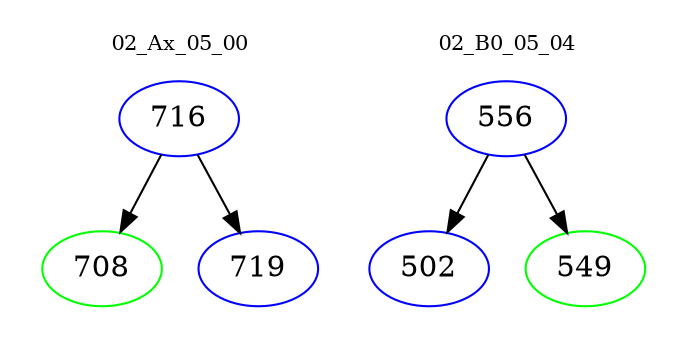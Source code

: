 digraph{
subgraph cluster_0 {
color = white
label = "02_Ax_05_00";
fontsize=10;
T0_716 [label="716", color="blue"]
T0_716 -> T0_708 [color="black"]
T0_708 [label="708", color="green"]
T0_716 -> T0_719 [color="black"]
T0_719 [label="719", color="blue"]
}
subgraph cluster_1 {
color = white
label = "02_B0_05_04";
fontsize=10;
T1_556 [label="556", color="blue"]
T1_556 -> T1_502 [color="black"]
T1_502 [label="502", color="blue"]
T1_556 -> T1_549 [color="black"]
T1_549 [label="549", color="green"]
}
}
